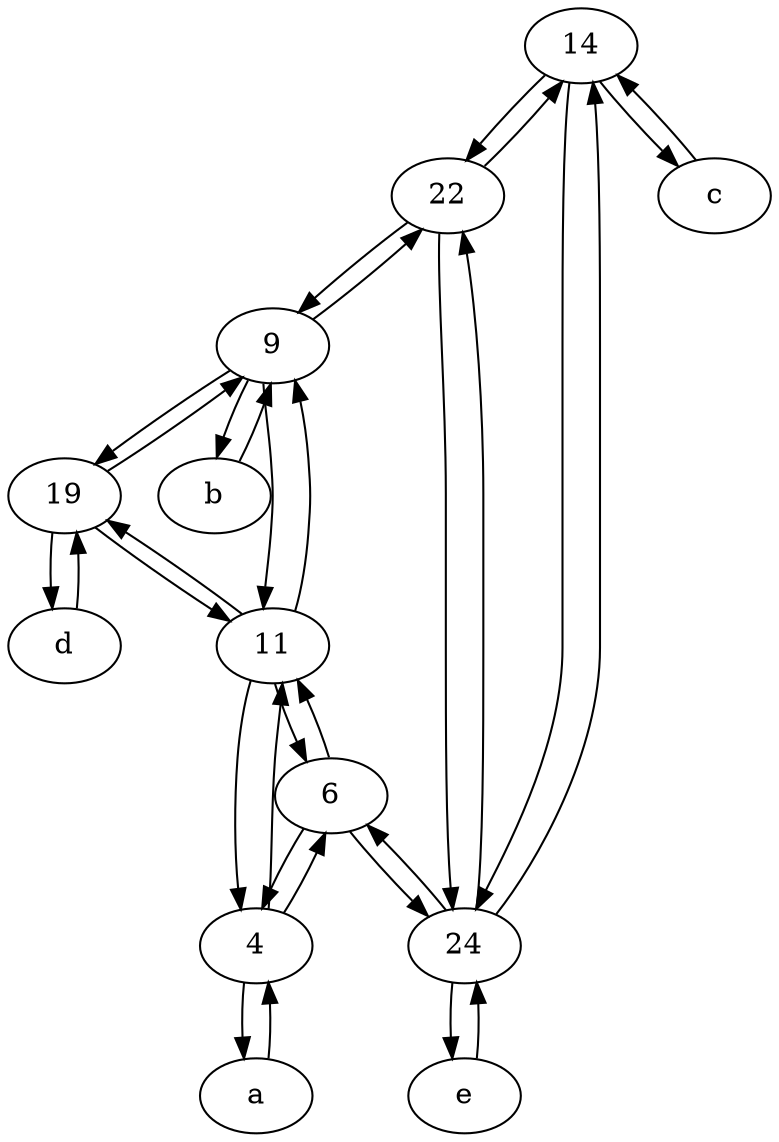 digraph  {
	14;
	22;
	19;
	a [pos="40,10!"];
	24;
	9;
	11;
	c [pos="20,10!"];
	b [pos="50,20!"];
	d [pos="20,30!"];
	4;
	6;
	e [pos="30,50!"];
	6 -> 24;
	6 -> 4;
	4 -> a;
	9 -> 11;
	24 -> 6;
	4 -> 6;
	11 -> 4;
	24 -> 14;
	22 -> 24;
	22 -> 14;
	c -> 14;
	14 -> 22;
	11 -> 9;
	19 -> d;
	e -> 24;
	4 -> 11;
	11 -> 19;
	11 -> 6;
	14 -> 24;
	b -> 9;
	9 -> 22;
	9 -> 19;
	a -> 4;
	14 -> c;
	24 -> e;
	19 -> 11;
	6 -> 11;
	9 -> b;
	22 -> 9;
	d -> 19;
	24 -> 22;
	19 -> 9;

	}